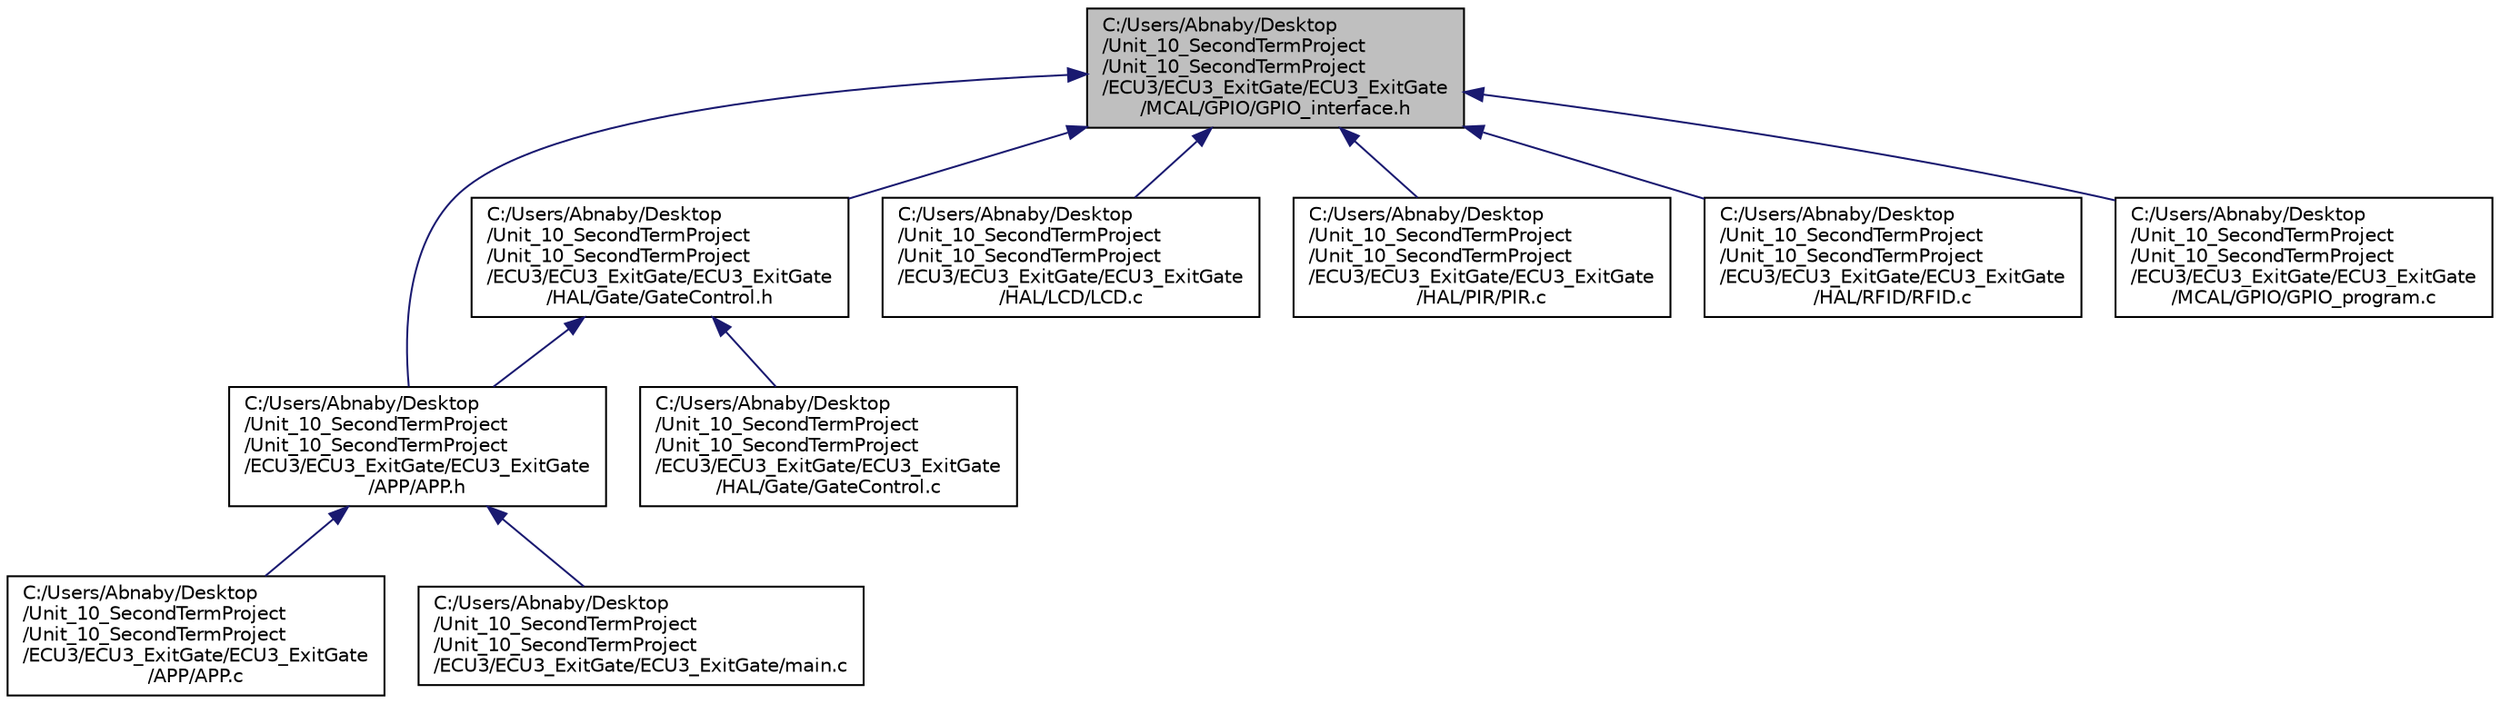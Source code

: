 digraph "C:/Users/Abnaby/Desktop/Unit_10_SecondTermProject/Unit_10_SecondTermProject/ECU3/ECU3_ExitGate/ECU3_ExitGate/MCAL/GPIO/GPIO_interface.h"
{
 // LATEX_PDF_SIZE
  edge [fontname="Helvetica",fontsize="10",labelfontname="Helvetica",labelfontsize="10"];
  node [fontname="Helvetica",fontsize="10",shape=record];
  Node1 [label="C:/Users/Abnaby/Desktop\l/Unit_10_SecondTermProject\l/Unit_10_SecondTermProject\l/ECU3/ECU3_ExitGate/ECU3_ExitGate\l/MCAL/GPIO/GPIO_interface.h",height=0.2,width=0.4,color="black", fillcolor="grey75", style="filled", fontcolor="black",tooltip=" "];
  Node1 -> Node2 [dir="back",color="midnightblue",fontsize="10",style="solid",fontname="Helvetica"];
  Node2 [label="C:/Users/Abnaby/Desktop\l/Unit_10_SecondTermProject\l/Unit_10_SecondTermProject\l/ECU3/ECU3_ExitGate/ECU3_ExitGate\l/APP/APP.h",height=0.2,width=0.4,color="black", fillcolor="white", style="filled",URL="$_a_p_p_8h.html",tooltip=" "];
  Node2 -> Node3 [dir="back",color="midnightblue",fontsize="10",style="solid",fontname="Helvetica"];
  Node3 [label="C:/Users/Abnaby/Desktop\l/Unit_10_SecondTermProject\l/Unit_10_SecondTermProject\l/ECU3/ECU3_ExitGate/ECU3_ExitGate\l/APP/APP.c",height=0.2,width=0.4,color="black", fillcolor="white", style="filled",URL="$_a_p_p_8c.html",tooltip=" "];
  Node2 -> Node4 [dir="back",color="midnightblue",fontsize="10",style="solid",fontname="Helvetica"];
  Node4 [label="C:/Users/Abnaby/Desktop\l/Unit_10_SecondTermProject\l/Unit_10_SecondTermProject\l/ECU3/ECU3_ExitGate/ECU3_ExitGate/main.c",height=0.2,width=0.4,color="black", fillcolor="white", style="filled",URL="$main_8c.html",tooltip=" "];
  Node1 -> Node5 [dir="back",color="midnightblue",fontsize="10",style="solid",fontname="Helvetica"];
  Node5 [label="C:/Users/Abnaby/Desktop\l/Unit_10_SecondTermProject\l/Unit_10_SecondTermProject\l/ECU3/ECU3_ExitGate/ECU3_ExitGate\l/HAL/Gate/GateControl.h",height=0.2,width=0.4,color="black", fillcolor="white", style="filled",URL="$_gate_control_8h.html",tooltip=" "];
  Node5 -> Node2 [dir="back",color="midnightblue",fontsize="10",style="solid",fontname="Helvetica"];
  Node5 -> Node6 [dir="back",color="midnightblue",fontsize="10",style="solid",fontname="Helvetica"];
  Node6 [label="C:/Users/Abnaby/Desktop\l/Unit_10_SecondTermProject\l/Unit_10_SecondTermProject\l/ECU3/ECU3_ExitGate/ECU3_ExitGate\l/HAL/Gate/GateControl.c",height=0.2,width=0.4,color="black", fillcolor="white", style="filled",URL="$_gate_control_8c.html",tooltip=" "];
  Node1 -> Node7 [dir="back",color="midnightblue",fontsize="10",style="solid",fontname="Helvetica"];
  Node7 [label="C:/Users/Abnaby/Desktop\l/Unit_10_SecondTermProject\l/Unit_10_SecondTermProject\l/ECU3/ECU3_ExitGate/ECU3_ExitGate\l/HAL/LCD/LCD.c",height=0.2,width=0.4,color="black", fillcolor="white", style="filled",URL="$_l_c_d_8c.html",tooltip=" "];
  Node1 -> Node8 [dir="back",color="midnightblue",fontsize="10",style="solid",fontname="Helvetica"];
  Node8 [label="C:/Users/Abnaby/Desktop\l/Unit_10_SecondTermProject\l/Unit_10_SecondTermProject\l/ECU3/ECU3_ExitGate/ECU3_ExitGate\l/HAL/PIR/PIR.c",height=0.2,width=0.4,color="black", fillcolor="white", style="filled",URL="$_p_i_r_8c.html",tooltip=" "];
  Node1 -> Node9 [dir="back",color="midnightblue",fontsize="10",style="solid",fontname="Helvetica"];
  Node9 [label="C:/Users/Abnaby/Desktop\l/Unit_10_SecondTermProject\l/Unit_10_SecondTermProject\l/ECU3/ECU3_ExitGate/ECU3_ExitGate\l/HAL/RFID/RFID.c",height=0.2,width=0.4,color="black", fillcolor="white", style="filled",URL="$_r_f_i_d_8c.html",tooltip=" "];
  Node1 -> Node10 [dir="back",color="midnightblue",fontsize="10",style="solid",fontname="Helvetica"];
  Node10 [label="C:/Users/Abnaby/Desktop\l/Unit_10_SecondTermProject\l/Unit_10_SecondTermProject\l/ECU3/ECU3_ExitGate/ECU3_ExitGate\l/MCAL/GPIO/GPIO_program.c",height=0.2,width=0.4,color="black", fillcolor="white", style="filled",URL="$_g_p_i_o__program_8c.html",tooltip=" "];
}
